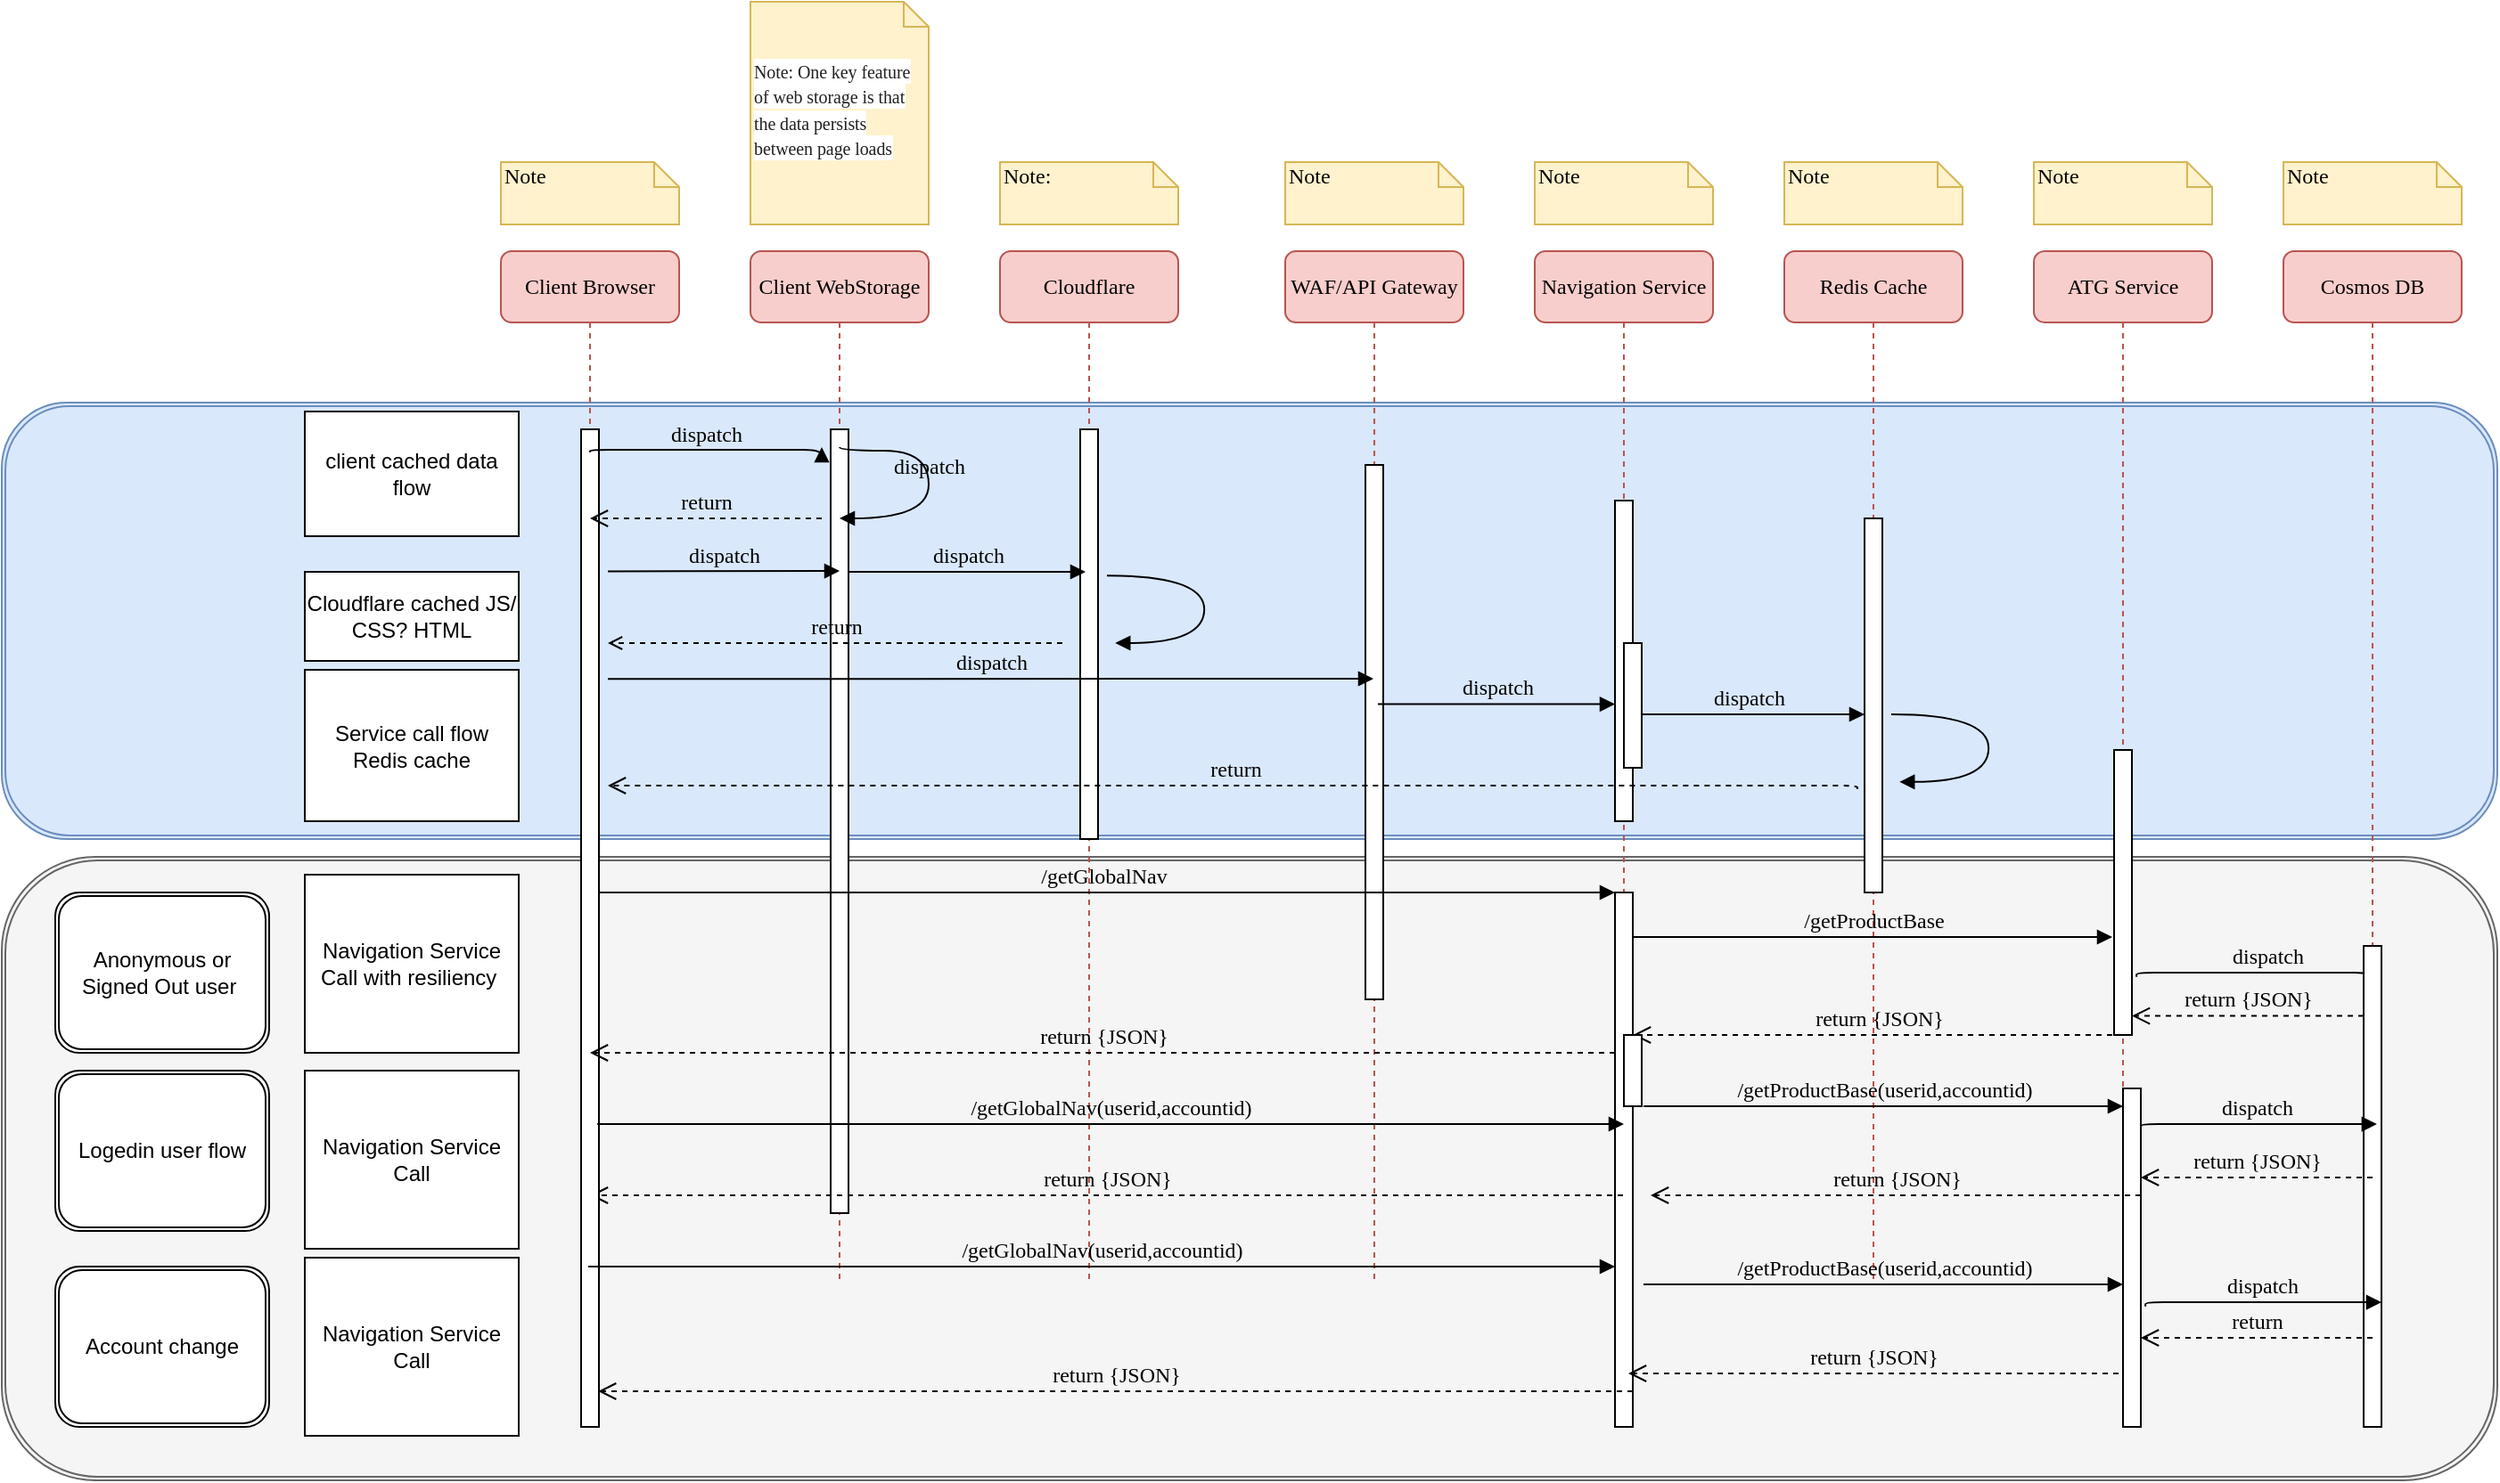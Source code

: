 <mxfile version="14.7.6" type="github">
  <diagram name="Page-1" id="13e1069c-82ec-6db2-03f1-153e76fe0fe0">
    <mxGraphModel dx="2583" dy="1631" grid="1" gridSize="10" guides="1" tooltips="1" connect="1" arrows="1" fold="1" page="1" pageScale="1" pageWidth="1100" pageHeight="850" background="none" math="0" shadow="0">
      <root>
        <mxCell id="0" />
        <mxCell id="1" parent="0" />
        <mxCell id="yelbldS1KdPnHRLMAt5i-46" value="" style="shape=ext;double=1;rounded=1;whiteSpace=wrap;html=1;verticalAlign=middle;fillColor=#f5f5f5;strokeColor=#666666;fontColor=#333333;" vertex="1" parent="1">
          <mxGeometry x="-320" y="420" width="1400" height="350" as="geometry" />
        </mxCell>
        <mxCell id="yelbldS1KdPnHRLMAt5i-44" value="" style="shape=ext;double=1;rounded=1;whiteSpace=wrap;html=1;verticalAlign=middle;fillColor=#dae8fc;strokeColor=#6c8ebf;" vertex="1" parent="1">
          <mxGeometry x="-320" y="165" width="1400" height="245" as="geometry" />
        </mxCell>
        <mxCell id="yelbldS1KdPnHRLMAt5i-15" value="" style="html=1;verticalAlign=bottom;endArrow=block;labelBackgroundColor=none;fontFamily=Verdana;fontSize=12;elbow=vertical;edgeStyle=orthogonalEdgeStyle;curved=1;entryX=1;entryY=0.286;entryPerimeter=0;exitX=1.038;exitY=0.345;exitPerimeter=0;" edge="1" parent="1">
          <mxGeometry x="-0.233" y="25" relative="1" as="geometry">
            <mxPoint x="300.0" y="262.08" as="sourcePoint" />
            <mxPoint x="304.62" y="300.0" as="targetPoint" />
            <Array as="points">
              <mxPoint x="354.62" y="261.98" />
              <mxPoint x="354.62" y="299.98" />
            </Array>
            <mxPoint as="offset" />
          </mxGeometry>
        </mxCell>
        <mxCell id="7baba1c4bc27f4b0-2" value="Cloudflare" style="shape=umlLifeline;perimeter=lifelinePerimeter;whiteSpace=wrap;html=1;container=1;collapsible=0;recursiveResize=0;outlineConnect=0;rounded=1;shadow=0;comic=0;labelBackgroundColor=none;strokeWidth=1;fontFamily=Verdana;fontSize=12;align=center;fillColor=#f8cecc;strokeColor=#b85450;" parent="1" vertex="1">
          <mxGeometry x="240" y="80" width="100" height="580" as="geometry" />
        </mxCell>
        <mxCell id="7baba1c4bc27f4b0-10" value="" style="html=1;points=[];perimeter=orthogonalPerimeter;rounded=0;shadow=0;comic=0;labelBackgroundColor=none;strokeWidth=1;fontFamily=Verdana;fontSize=12;align=center;" parent="7baba1c4bc27f4b0-2" vertex="1">
          <mxGeometry x="45" y="100" width="10" height="230" as="geometry" />
        </mxCell>
        <mxCell id="7baba1c4bc27f4b0-3" value="WAF/API Gateway" style="shape=umlLifeline;perimeter=lifelinePerimeter;whiteSpace=wrap;html=1;container=1;collapsible=0;recursiveResize=0;outlineConnect=0;rounded=1;shadow=0;comic=0;labelBackgroundColor=none;strokeWidth=1;fontFamily=Verdana;fontSize=12;align=center;fillColor=#f8cecc;strokeColor=#b85450;" parent="1" vertex="1">
          <mxGeometry x="400" y="80" width="100" height="580" as="geometry" />
        </mxCell>
        <mxCell id="7baba1c4bc27f4b0-13" value="" style="html=1;points=[];perimeter=orthogonalPerimeter;rounded=0;shadow=0;comic=0;labelBackgroundColor=none;strokeWidth=1;fontFamily=Verdana;fontSize=12;align=center;" parent="7baba1c4bc27f4b0-3" vertex="1">
          <mxGeometry x="45" y="120" width="10" height="300" as="geometry" />
        </mxCell>
        <mxCell id="7baba1c4bc27f4b0-4" value="Navigation Service" style="shape=umlLifeline;perimeter=lifelinePerimeter;whiteSpace=wrap;html=1;container=1;collapsible=0;recursiveResize=0;outlineConnect=0;rounded=1;shadow=0;comic=0;labelBackgroundColor=none;strokeWidth=1;fontFamily=Verdana;fontSize=12;align=center;fillColor=#f8cecc;strokeColor=#b85450;" parent="1" vertex="1">
          <mxGeometry x="540" y="80" width="100" height="580" as="geometry" />
        </mxCell>
        <mxCell id="7baba1c4bc27f4b0-5" value="Redis Cache" style="shape=umlLifeline;perimeter=lifelinePerimeter;whiteSpace=wrap;html=1;container=1;collapsible=0;recursiveResize=0;outlineConnect=0;rounded=1;shadow=0;comic=0;labelBackgroundColor=none;strokeWidth=1;fontFamily=Verdana;fontSize=12;align=center;fillColor=#f8cecc;strokeColor=#b85450;" parent="1" vertex="1">
          <mxGeometry x="680" y="80" width="100" height="580" as="geometry" />
        </mxCell>
        <mxCell id="7baba1c4bc27f4b0-6" value="ATG Service" style="shape=umlLifeline;perimeter=lifelinePerimeter;whiteSpace=wrap;html=1;container=1;collapsible=0;recursiveResize=0;outlineConnect=0;rounded=1;shadow=0;comic=0;labelBackgroundColor=none;strokeWidth=1;fontFamily=Verdana;fontSize=12;align=center;fillColor=#f8cecc;strokeColor=#b85450;" parent="1" vertex="1">
          <mxGeometry x="820" y="80" width="100" height="580" as="geometry" />
        </mxCell>
        <mxCell id="7baba1c4bc27f4b0-7" value="Cosmos DB" style="shape=umlLifeline;perimeter=lifelinePerimeter;whiteSpace=wrap;html=1;container=1;collapsible=0;recursiveResize=0;outlineConnect=0;rounded=1;shadow=0;comic=0;labelBackgroundColor=none;strokeWidth=1;fontFamily=Verdana;fontSize=12;align=center;fillColor=#f8cecc;strokeColor=#b85450;" parent="1" vertex="1">
          <mxGeometry x="960" y="80" width="100" height="580" as="geometry" />
        </mxCell>
        <mxCell id="7baba1c4bc27f4b0-8" value="Client WebStorage" style="shape=umlLifeline;perimeter=lifelinePerimeter;whiteSpace=wrap;html=1;container=1;collapsible=0;recursiveResize=0;outlineConnect=0;rounded=1;shadow=0;comic=0;labelBackgroundColor=none;strokeWidth=1;fontFamily=Verdana;fontSize=12;align=center;fillColor=#f8cecc;strokeColor=#b85450;" parent="1" vertex="1">
          <mxGeometry x="100" y="80" width="100" height="580" as="geometry" />
        </mxCell>
        <mxCell id="7baba1c4bc27f4b0-9" value="" style="html=1;points=[];perimeter=orthogonalPerimeter;rounded=0;shadow=0;comic=0;labelBackgroundColor=none;strokeWidth=1;fontFamily=Verdana;fontSize=12;align=center;" parent="7baba1c4bc27f4b0-8" vertex="1">
          <mxGeometry x="45" y="100" width="10" height="440" as="geometry" />
        </mxCell>
        <mxCell id="7baba1c4bc27f4b0-16" value="" style="html=1;points=[];perimeter=orthogonalPerimeter;rounded=0;shadow=0;comic=0;labelBackgroundColor=none;strokeWidth=1;fontFamily=Verdana;fontSize=12;align=center;" parent="1" vertex="1">
          <mxGeometry x="585" y="220" width="10" height="180" as="geometry" />
        </mxCell>
        <mxCell id="7baba1c4bc27f4b0-17" value="dispatch" style="html=1;verticalAlign=bottom;endArrow=block;labelBackgroundColor=none;fontFamily=Verdana;fontSize=12;edgeStyle=elbowEdgeStyle;elbow=vertical;entryX=0.5;entryY=0.115;entryDx=0;entryDy=0;entryPerimeter=0;exitX=1.257;exitY=0.796;exitDx=0;exitDy=0;exitPerimeter=0;" parent="1" source="yelbldS1KdPnHRLMAt5i-22" target="7baba1c4bc27f4b0-25" edge="1">
          <mxGeometry relative="1" as="geometry">
            <mxPoint x="510" y="220" as="sourcePoint" />
            <Array as="points">
              <mxPoint x="900" y="485" />
              <mxPoint x="870" y="355" />
              <mxPoint x="550" y="210" />
              <mxPoint x="460" y="220" />
            </Array>
            <mxPoint x="980" y="453" as="targetPoint" />
          </mxGeometry>
        </mxCell>
        <mxCell id="7baba1c4bc27f4b0-19" value="" style="html=1;points=[];perimeter=orthogonalPerimeter;rounded=0;shadow=0;comic=0;labelBackgroundColor=none;strokeWidth=1;fontFamily=Verdana;fontSize=12;align=center;" parent="1" vertex="1">
          <mxGeometry x="725" y="230" width="10" height="210" as="geometry" />
        </mxCell>
        <mxCell id="7baba1c4bc27f4b0-20" value="dispatch" style="html=1;verticalAlign=bottom;endArrow=block;labelBackgroundColor=none;fontFamily=Verdana;fontSize=12;edgeStyle=elbowEdgeStyle;elbow=vertical;" parent="1" source="7baba1c4bc27f4b0-16" edge="1">
          <mxGeometry relative="1" as="geometry">
            <mxPoint x="650" y="230" as="sourcePoint" />
            <mxPoint x="725" y="340" as="targetPoint" />
            <Array as="points">
              <mxPoint x="650" y="340" />
            </Array>
          </mxGeometry>
        </mxCell>
        <mxCell id="7baba1c4bc27f4b0-22" value="" style="html=1;points=[];perimeter=orthogonalPerimeter;rounded=0;shadow=0;comic=0;labelBackgroundColor=none;strokeWidth=1;fontFamily=Verdana;fontSize=12;align=center;" parent="1" vertex="1">
          <mxGeometry x="585" y="440" width="10" height="300" as="geometry" />
        </mxCell>
        <mxCell id="7baba1c4bc27f4b0-23" value="/getGlobalNav" style="html=1;verticalAlign=bottom;endArrow=block;entryX=0;entryY=0;labelBackgroundColor=none;fontFamily=Verdana;fontSize=12;" parent="1" source="yelbldS1KdPnHRLMAt5i-2" target="7baba1c4bc27f4b0-22" edge="1">
          <mxGeometry relative="1" as="geometry">
            <mxPoint x="510" y="420" as="sourcePoint" />
          </mxGeometry>
        </mxCell>
        <mxCell id="7baba1c4bc27f4b0-25" value="" style="html=1;points=[];perimeter=orthogonalPerimeter;rounded=0;shadow=0;comic=0;labelBackgroundColor=none;strokeColor=#000000;strokeWidth=1;fillColor=#FFFFFF;fontFamily=Verdana;fontSize=12;fontColor=#000000;align=center;" parent="1" vertex="1">
          <mxGeometry x="1005" y="470" width="10" height="270" as="geometry" />
        </mxCell>
        <mxCell id="7baba1c4bc27f4b0-26" value="/getProductBase" style="html=1;verticalAlign=bottom;endArrow=block;labelBackgroundColor=none;fontFamily=Verdana;fontSize=12;" parent="1" source="7baba1c4bc27f4b0-22" edge="1">
          <mxGeometry relative="1" as="geometry">
            <mxPoint x="930" y="340" as="sourcePoint" />
            <mxPoint x="864" y="465" as="targetPoint" />
            <Array as="points">
              <mxPoint x="740" y="465" />
            </Array>
          </mxGeometry>
        </mxCell>
        <mxCell id="7baba1c4bc27f4b0-27" value="return {JSON}" style="html=1;verticalAlign=bottom;endArrow=open;dashed=1;endSize=8;labelBackgroundColor=none;fontFamily=Verdana;fontSize=12;" parent="1" target="7baba1c4bc27f4b0-22" edge="1">
          <mxGeometry relative="1" as="geometry">
            <mxPoint x="930" y="416" as="targetPoint" />
            <mxPoint x="870" y="520" as="sourcePoint" />
            <Array as="points">
              <mxPoint x="760" y="520" />
            </Array>
          </mxGeometry>
        </mxCell>
        <mxCell id="7baba1c4bc27f4b0-28" value="" style="html=1;points=[];perimeter=orthogonalPerimeter;rounded=0;shadow=0;comic=0;labelBackgroundColor=none;strokeWidth=1;fontFamily=Verdana;fontSize=12;align=center;" parent="1" vertex="1">
          <mxGeometry x="870" y="550" width="10" height="190" as="geometry" />
        </mxCell>
        <mxCell id="7baba1c4bc27f4b0-30" value="return {JSON}" style="html=1;verticalAlign=bottom;endArrow=open;dashed=1;endSize=8;labelBackgroundColor=none;fontFamily=Verdana;fontSize=12;edgeStyle=elbowEdgeStyle;elbow=vertical;" parent="1" source="7baba1c4bc27f4b0-4" target="yelbldS1KdPnHRLMAt5i-2" edge="1">
          <mxGeometry relative="1" as="geometry">
            <mxPoint x="800" y="626" as="targetPoint" />
            <Array as="points">
              <mxPoint x="230" y="610" />
              <mxPoint x="570" y="600" />
            </Array>
          </mxGeometry>
        </mxCell>
        <mxCell id="7baba1c4bc27f4b0-11" value="dispatch" style="html=1;verticalAlign=bottom;endArrow=block;labelBackgroundColor=none;fontFamily=Verdana;fontSize=12;edgeStyle=elbowEdgeStyle;elbow=vertical;" parent="1" source="7baba1c4bc27f4b0-9" edge="1">
          <mxGeometry relative="1" as="geometry">
            <mxPoint x="220" y="190" as="sourcePoint" />
            <mxPoint x="288" y="260" as="targetPoint" />
            <Array as="points">
              <mxPoint x="240" y="260" />
              <mxPoint x="180" y="200" />
            </Array>
          </mxGeometry>
        </mxCell>
        <mxCell id="7baba1c4bc27f4b0-34" value="" style="html=1;points=[];perimeter=orthogonalPerimeter;rounded=0;shadow=0;comic=0;labelBackgroundColor=none;strokeWidth=1;fontFamily=Verdana;fontSize=12;align=center;" parent="1" vertex="1">
          <mxGeometry x="590" y="300" width="10" height="70" as="geometry" />
        </mxCell>
        <mxCell id="7baba1c4bc27f4b0-37" value="" style="html=1;points=[];perimeter=orthogonalPerimeter;rounded=0;shadow=0;comic=0;labelBackgroundColor=none;strokeWidth=1;fontFamily=Verdana;fontSize=12;align=center;" parent="1" vertex="1">
          <mxGeometry x="590" y="520" width="10" height="40" as="geometry" />
        </mxCell>
        <mxCell id="7baba1c4bc27f4b0-40" value="&lt;span style=&quot;color: rgb(33 , 33 , 33) ; font-family: &amp;#34;arial&amp;#34; , , sans-serif ; letter-spacing: -0.044px ; background-color: rgb(255 , 255 , 255)&quot;&gt;&lt;font style=&quot;font-size: 10px&quot;&gt;Note: One key feature of web storage is that the data persists between page loads&lt;/font&gt;&lt;/span&gt;" style="shape=note;whiteSpace=wrap;html=1;size=14;verticalAlign=middle;align=left;spacingTop=-6;rounded=0;shadow=0;comic=0;labelBackgroundColor=none;strokeWidth=1;fontFamily=Verdana;fontSize=12;fillColor=#fff2cc;strokeColor=#d6b656;" parent="1" vertex="1">
          <mxGeometry x="100" y="-60" width="100" height="125" as="geometry" />
        </mxCell>
        <mxCell id="7baba1c4bc27f4b0-41" value="Note:&amp;nbsp;" style="shape=note;whiteSpace=wrap;html=1;size=14;verticalAlign=top;align=left;spacingTop=-6;rounded=0;shadow=0;comic=0;labelBackgroundColor=none;strokeWidth=1;fontFamily=Verdana;fontSize=12;fillColor=#fff2cc;strokeColor=#d6b656;" parent="1" vertex="1">
          <mxGeometry x="240" y="30" width="100" height="35" as="geometry" />
        </mxCell>
        <mxCell id="7baba1c4bc27f4b0-42" value="Note" style="shape=note;whiteSpace=wrap;html=1;size=14;verticalAlign=top;align=left;spacingTop=-6;rounded=0;shadow=0;comic=0;labelBackgroundColor=none;strokeWidth=1;fontFamily=Verdana;fontSize=12;fillColor=#fff2cc;strokeColor=#d6b656;" parent="1" vertex="1">
          <mxGeometry x="400" y="30" width="100" height="35" as="geometry" />
        </mxCell>
        <mxCell id="7baba1c4bc27f4b0-43" value="Note" style="shape=note;whiteSpace=wrap;html=1;size=14;verticalAlign=top;align=left;spacingTop=-6;rounded=0;shadow=0;comic=0;labelBackgroundColor=none;strokeWidth=1;fontFamily=Verdana;fontSize=12;fillColor=#fff2cc;strokeColor=#d6b656;" parent="1" vertex="1">
          <mxGeometry x="540" y="30" width="100" height="35" as="geometry" />
        </mxCell>
        <mxCell id="7baba1c4bc27f4b0-44" value="Note" style="shape=note;whiteSpace=wrap;html=1;size=14;verticalAlign=top;align=left;spacingTop=-6;rounded=0;shadow=0;comic=0;labelBackgroundColor=none;strokeWidth=1;fontFamily=Verdana;fontSize=12;fillColor=#fff2cc;strokeColor=#d6b656;" parent="1" vertex="1">
          <mxGeometry x="680" y="30" width="100" height="35" as="geometry" />
        </mxCell>
        <mxCell id="7baba1c4bc27f4b0-45" value="Note" style="shape=note;whiteSpace=wrap;html=1;size=14;verticalAlign=top;align=left;spacingTop=-6;rounded=0;shadow=0;comic=0;labelBackgroundColor=none;strokeWidth=1;fontFamily=Verdana;fontSize=12;fillColor=#fff2cc;strokeColor=#d6b656;" parent="1" vertex="1">
          <mxGeometry x="820" y="30" width="100" height="35" as="geometry" />
        </mxCell>
        <mxCell id="7baba1c4bc27f4b0-46" value="Note" style="shape=note;whiteSpace=wrap;html=1;size=14;verticalAlign=top;align=left;spacingTop=-6;rounded=0;shadow=0;comic=0;labelBackgroundColor=none;strokeWidth=1;fontFamily=Verdana;fontSize=12;fillColor=#fff2cc;strokeColor=#d6b656;" parent="1" vertex="1">
          <mxGeometry x="960" y="30" width="100" height="35" as="geometry" />
        </mxCell>
        <mxCell id="yelbldS1KdPnHRLMAt5i-1" value="Anonymous or Signed Out user&amp;nbsp;" style="shape=ext;double=1;rounded=1;whiteSpace=wrap;html=1;" vertex="1" parent="1">
          <mxGeometry x="-290" y="440" width="120" height="90" as="geometry" />
        </mxCell>
        <mxCell id="yelbldS1KdPnHRLMAt5i-2" value="Client Browser" style="shape=umlLifeline;perimeter=lifelinePerimeter;whiteSpace=wrap;html=1;container=1;collapsible=0;recursiveResize=0;outlineConnect=0;rounded=1;shadow=0;comic=0;labelBackgroundColor=none;strokeWidth=1;fontFamily=Verdana;fontSize=12;align=center;fillColor=#f8cecc;strokeColor=#b85450;" vertex="1" parent="1">
          <mxGeometry x="-40" y="80" width="100" height="660" as="geometry" />
        </mxCell>
        <mxCell id="yelbldS1KdPnHRLMAt5i-3" value="" style="html=1;points=[];perimeter=orthogonalPerimeter;rounded=0;shadow=0;comic=0;labelBackgroundColor=none;strokeWidth=1;fontFamily=Verdana;fontSize=12;align=center;" vertex="1" parent="yelbldS1KdPnHRLMAt5i-2">
          <mxGeometry x="45" y="100" width="10" height="560" as="geometry" />
        </mxCell>
        <mxCell id="yelbldS1KdPnHRLMAt5i-4" value="Note" style="shape=note;whiteSpace=wrap;html=1;size=14;verticalAlign=top;align=left;spacingTop=-6;rounded=0;shadow=0;comic=0;labelBackgroundColor=none;strokeWidth=1;fontFamily=Verdana;fontSize=12;fillColor=#fff2cc;strokeColor=#d6b656;" vertex="1" parent="1">
          <mxGeometry x="-40" y="30" width="100" height="35" as="geometry" />
        </mxCell>
        <mxCell id="yelbldS1KdPnHRLMAt5i-5" value="dispatch" style="html=1;verticalAlign=bottom;endArrow=block;labelBackgroundColor=none;fontFamily=Verdana;fontSize=12;edgeStyle=elbowEdgeStyle;elbow=vertical;exitX=0.5;exitY=0.023;exitDx=0;exitDy=0;exitPerimeter=0;" edge="1" parent="1" source="yelbldS1KdPnHRLMAt5i-3">
          <mxGeometry relative="1" as="geometry">
            <mxPoint x="20" y="190.429" as="sourcePoint" />
            <mxPoint x="140" y="190" as="targetPoint" />
          </mxGeometry>
        </mxCell>
        <mxCell id="yelbldS1KdPnHRLMAt5i-6" value="return" style="html=1;verticalAlign=bottom;endArrow=open;dashed=1;endSize=8;labelBackgroundColor=none;fontFamily=Verdana;fontSize=12;edgeStyle=elbowEdgeStyle;elbow=vertical;exitX=-0.4;exitY=0.724;exitDx=0;exitDy=0;exitPerimeter=0;" edge="1" parent="1" source="7baba1c4bc27f4b0-19">
          <mxGeometry relative="1" as="geometry">
            <mxPoint x="20" y="380" as="targetPoint" />
            <Array as="points">
              <mxPoint x="800" y="380" />
              <mxPoint x="830" y="380" />
            </Array>
            <mxPoint x="860" y="380" as="sourcePoint" />
          </mxGeometry>
        </mxCell>
        <mxCell id="yelbldS1KdPnHRLMAt5i-7" value="dispatch" style="html=1;verticalAlign=bottom;endArrow=block;labelBackgroundColor=none;fontFamily=Verdana;fontSize=12;elbow=vertical;edgeStyle=orthogonalEdgeStyle;curved=1;entryX=1;entryY=0.286;entryPerimeter=0;" edge="1" parent="1">
          <mxGeometry relative="1" as="geometry">
            <mxPoint x="150" y="190" as="sourcePoint" />
            <mxPoint x="150" y="230.0" as="targetPoint" />
            <Array as="points">
              <mxPoint x="200" y="191.98" />
              <mxPoint x="200" y="229.98" />
            </Array>
          </mxGeometry>
        </mxCell>
        <mxCell id="yelbldS1KdPnHRLMAt5i-8" value="client cached data flow" style="rounded=0;whiteSpace=wrap;html=1;verticalAlign=middle;" vertex="1" parent="1">
          <mxGeometry x="-150" y="170" width="120" height="70" as="geometry" />
        </mxCell>
        <mxCell id="yelbldS1KdPnHRLMAt5i-9" value="return" style="html=1;verticalAlign=bottom;endArrow=open;dashed=1;endSize=8;labelBackgroundColor=none;fontFamily=Verdana;fontSize=12;edgeStyle=elbowEdgeStyle;elbow=vertical;" edge="1" parent="1">
          <mxGeometry relative="1" as="geometry">
            <mxPoint x="10" y="230.0" as="targetPoint" />
            <Array as="points">
              <mxPoint x="85" y="230" />
              <mxPoint x="115" y="230" />
            </Array>
            <mxPoint x="140" y="230.0" as="sourcePoint" />
          </mxGeometry>
        </mxCell>
        <mxCell id="yelbldS1KdPnHRLMAt5i-10" value="Cloudflare cached JS/ CSS? HTML" style="rounded=0;whiteSpace=wrap;html=1;verticalAlign=middle;" vertex="1" parent="1">
          <mxGeometry x="-150" y="260" width="120" height="50" as="geometry" />
        </mxCell>
        <mxCell id="yelbldS1KdPnHRLMAt5i-11" value="dispatch" style="html=1;verticalAlign=bottom;endArrow=block;labelBackgroundColor=none;fontFamily=Verdana;fontSize=12;edgeStyle=elbowEdgeStyle;elbow=vertical;exitX=0.5;exitY=0.023;exitDx=0;exitDy=0;exitPerimeter=0;" edge="1" parent="1">
          <mxGeometry relative="1" as="geometry">
            <mxPoint x="20" y="259.7" as="sourcePoint" />
            <mxPoint x="150" y="259.58" as="targetPoint" />
          </mxGeometry>
        </mxCell>
        <mxCell id="yelbldS1KdPnHRLMAt5i-16" value="return" style="html=1;verticalAlign=bottom;endArrow=open;dashed=1;labelBackgroundColor=none;fontFamily=Verdana;fontSize=12;edgeStyle=elbowEdgeStyle;elbow=vertical;" edge="1" parent="1">
          <mxGeometry relative="1" as="geometry">
            <mxPoint x="20" y="300" as="targetPoint" />
            <Array as="points" />
            <mxPoint x="275" y="300" as="sourcePoint" />
          </mxGeometry>
        </mxCell>
        <mxCell id="yelbldS1KdPnHRLMAt5i-17" value="Service call flow Redis cache" style="rounded=0;whiteSpace=wrap;html=1;verticalAlign=middle;" vertex="1" parent="1">
          <mxGeometry x="-150" y="315" width="120" height="85" as="geometry" />
        </mxCell>
        <mxCell id="yelbldS1KdPnHRLMAt5i-19" value="dispatch" style="html=1;verticalAlign=bottom;endArrow=block;labelBackgroundColor=none;fontFamily=Verdana;fontSize=12;edgeStyle=elbowEdgeStyle;elbow=vertical;exitX=0.5;exitY=0.023;exitDx=0;exitDy=0;exitPerimeter=0;" edge="1" parent="1" target="7baba1c4bc27f4b0-3">
          <mxGeometry relative="1" as="geometry">
            <mxPoint x="20" y="320.12" as="sourcePoint" />
            <mxPoint x="150" y="320.0" as="targetPoint" />
          </mxGeometry>
        </mxCell>
        <mxCell id="yelbldS1KdPnHRLMAt5i-20" value="dispatch" style="html=1;verticalAlign=bottom;endArrow=block;labelBackgroundColor=none;fontFamily=Verdana;fontSize=12;edgeStyle=elbowEdgeStyle;elbow=vertical;" edge="1" parent="1">
          <mxGeometry relative="1" as="geometry">
            <mxPoint x="452" y="334.29" as="sourcePoint" />
            <mxPoint x="585" y="334.29" as="targetPoint" />
            <Array as="points">
              <mxPoint x="537" y="334.29" />
              <mxPoint x="477" y="274.29" />
            </Array>
          </mxGeometry>
        </mxCell>
        <mxCell id="yelbldS1KdPnHRLMAt5i-22" value="" style="html=1;points=[];perimeter=orthogonalPerimeter;rounded=0;shadow=0;comic=0;labelBackgroundColor=none;strokeWidth=1;fontFamily=Verdana;fontSize=12;align=center;" vertex="1" parent="1">
          <mxGeometry x="865" y="360" width="10" height="160" as="geometry" />
        </mxCell>
        <mxCell id="yelbldS1KdPnHRLMAt5i-23" value="" style="html=1;verticalAlign=bottom;endArrow=block;labelBackgroundColor=none;fontFamily=Verdana;fontSize=12;elbow=vertical;edgeStyle=orthogonalEdgeStyle;curved=1;entryX=1;entryY=0.286;entryPerimeter=0;exitX=1.038;exitY=0.345;exitPerimeter=0;" edge="1" parent="1">
          <mxGeometry x="-0.233" y="25" relative="1" as="geometry">
            <mxPoint x="740" y="340.0" as="sourcePoint" />
            <mxPoint x="744.62" y="377.92" as="targetPoint" />
            <Array as="points">
              <mxPoint x="794.62" y="339.9" />
              <mxPoint x="794.62" y="377.9" />
            </Array>
            <mxPoint as="offset" />
          </mxGeometry>
        </mxCell>
        <mxCell id="yelbldS1KdPnHRLMAt5i-25" value="Navigation Service Call with resiliency&amp;nbsp;" style="rounded=0;whiteSpace=wrap;html=1;verticalAlign=middle;" vertex="1" parent="1">
          <mxGeometry x="-150" y="430" width="120" height="100" as="geometry" />
        </mxCell>
        <mxCell id="yelbldS1KdPnHRLMAt5i-26" value="return {JSON}" style="html=1;verticalAlign=bottom;endArrow=open;dashed=1;endSize=8;labelBackgroundColor=none;fontFamily=Verdana;fontSize=12;edgeStyle=elbowEdgeStyle;elbow=vertical;" edge="1" parent="1">
          <mxGeometry relative="1" as="geometry">
            <mxPoint x="875" y="509.29" as="targetPoint" />
            <Array as="points">
              <mxPoint x="950" y="509.29" />
              <mxPoint x="980" y="509.29" />
            </Array>
            <mxPoint x="1005" y="509.29" as="sourcePoint" />
          </mxGeometry>
        </mxCell>
        <mxCell id="yelbldS1KdPnHRLMAt5i-27" value="return {JSON}" style="html=1;verticalAlign=bottom;endArrow=open;dashed=1;endSize=8;labelBackgroundColor=none;fontFamily=Verdana;fontSize=12;edgeStyle=elbowEdgeStyle;elbow=vertical;" edge="1" parent="1">
          <mxGeometry relative="1" as="geometry">
            <mxPoint x="10" y="530" as="targetPoint" />
            <Array as="points">
              <mxPoint x="285" y="530" />
            </Array>
            <mxPoint x="585" y="530" as="sourcePoint" />
          </mxGeometry>
        </mxCell>
        <mxCell id="yelbldS1KdPnHRLMAt5i-28" value="Logedin user flow" style="shape=ext;double=1;rounded=1;whiteSpace=wrap;html=1;" vertex="1" parent="1">
          <mxGeometry x="-290" y="540" width="120" height="90" as="geometry" />
        </mxCell>
        <mxCell id="yelbldS1KdPnHRLMAt5i-29" value="/getProductBase(userid,accountid)" style="html=1;verticalAlign=bottom;endArrow=block;labelBackgroundColor=none;fontFamily=Verdana;fontSize=12;" edge="1" parent="1">
          <mxGeometry relative="1" as="geometry">
            <mxPoint x="601" y="560" as="sourcePoint" />
            <mxPoint x="870.0" y="560" as="targetPoint" />
            <Array as="points">
              <mxPoint x="746" y="560" />
            </Array>
          </mxGeometry>
        </mxCell>
        <mxCell id="yelbldS1KdPnHRLMAt5i-30" value="dispatch" style="html=1;verticalAlign=bottom;endArrow=block;labelBackgroundColor=none;fontFamily=Verdana;fontSize=12;edgeStyle=elbowEdgeStyle;elbow=vertical;entryX=0.5;entryY=0.115;entryDx=0;entryDy=0;entryPerimeter=0;exitX=1.257;exitY=0.796;exitDx=0;exitDy=0;exitPerimeter=0;" edge="1" parent="1">
          <mxGeometry relative="1" as="geometry">
            <mxPoint x="880.0" y="572.41" as="sourcePoint" />
            <Array as="points">
              <mxPoint x="902.43" y="570.05" />
              <mxPoint x="872.43" y="440.05" />
              <mxPoint x="552.43" y="295.05" />
              <mxPoint x="462.43" y="305.05" />
            </Array>
            <mxPoint x="1012.43" y="570.0" as="targetPoint" />
          </mxGeometry>
        </mxCell>
        <mxCell id="yelbldS1KdPnHRLMAt5i-31" value="return {JSON}" style="html=1;verticalAlign=bottom;endArrow=open;dashed=1;endSize=8;labelBackgroundColor=none;fontFamily=Verdana;fontSize=12;edgeStyle=elbowEdgeStyle;elbow=vertical;" edge="1" parent="1">
          <mxGeometry relative="1" as="geometry">
            <mxPoint x="880" y="600" as="targetPoint" />
            <Array as="points">
              <mxPoint x="985" y="600" />
            </Array>
            <mxPoint x="1010" y="600" as="sourcePoint" />
          </mxGeometry>
        </mxCell>
        <mxCell id="yelbldS1KdPnHRLMAt5i-32" value="return {JSON}" style="html=1;verticalAlign=bottom;endArrow=open;dashed=1;endSize=8;labelBackgroundColor=none;fontFamily=Verdana;fontSize=12;" edge="1" parent="1">
          <mxGeometry relative="1" as="geometry">
            <mxPoint x="605" y="610" as="targetPoint" />
            <mxPoint x="880" y="610" as="sourcePoint" />
            <Array as="points">
              <mxPoint x="770" y="610" />
            </Array>
          </mxGeometry>
        </mxCell>
        <mxCell id="yelbldS1KdPnHRLMAt5i-33" value="Account change" style="shape=ext;double=1;rounded=1;whiteSpace=wrap;html=1;" vertex="1" parent="1">
          <mxGeometry x="-290" y="650" width="120" height="90" as="geometry" />
        </mxCell>
        <mxCell id="yelbldS1KdPnHRLMAt5i-35" value="/getGlobalNav(userid,accountid)" style="html=1;verticalAlign=bottom;endArrow=block;entryX=0;entryY=0;labelBackgroundColor=none;fontFamily=Verdana;fontSize=12;" edge="1" parent="1">
          <mxGeometry relative="1" as="geometry">
            <mxPoint x="14.071" y="570.0" as="sourcePoint" />
            <mxPoint x="590" y="570.0" as="targetPoint" />
          </mxGeometry>
        </mxCell>
        <mxCell id="yelbldS1KdPnHRLMAt5i-36" value="/getGlobalNav(userid,accountid)" style="html=1;verticalAlign=bottom;endArrow=block;entryX=0;entryY=0;labelBackgroundColor=none;fontFamily=Verdana;fontSize=12;" edge="1" parent="1">
          <mxGeometry relative="1" as="geometry">
            <mxPoint x="9.071" y="650.0" as="sourcePoint" />
            <mxPoint x="585" y="650.0" as="targetPoint" />
          </mxGeometry>
        </mxCell>
        <mxCell id="yelbldS1KdPnHRLMAt5i-37" value="/getProductBase(userid,accountid)" style="html=1;verticalAlign=bottom;endArrow=block;labelBackgroundColor=none;fontFamily=Verdana;fontSize=12;" edge="1" parent="1">
          <mxGeometry relative="1" as="geometry">
            <mxPoint x="601" y="660" as="sourcePoint" />
            <mxPoint x="870.0" y="660" as="targetPoint" />
            <Array as="points" />
          </mxGeometry>
        </mxCell>
        <mxCell id="yelbldS1KdPnHRLMAt5i-38" value="dispatch" style="html=1;verticalAlign=bottom;endArrow=block;labelBackgroundColor=none;fontFamily=Verdana;fontSize=12;edgeStyle=elbowEdgeStyle;elbow=vertical;entryX=0.5;entryY=0.115;entryDx=0;entryDy=0;entryPerimeter=0;exitX=1.257;exitY=0.796;exitDx=0;exitDy=0;exitPerimeter=0;" edge="1" parent="1">
          <mxGeometry relative="1" as="geometry">
            <mxPoint x="882.57" y="672.41" as="sourcePoint" />
            <Array as="points">
              <mxPoint x="905" y="670.05" />
              <mxPoint x="875" y="540.05" />
              <mxPoint x="555" y="395.05" />
              <mxPoint x="465" y="405.05" />
            </Array>
            <mxPoint x="1015.0" y="670" as="targetPoint" />
          </mxGeometry>
        </mxCell>
        <mxCell id="yelbldS1KdPnHRLMAt5i-39" value="return" style="html=1;verticalAlign=bottom;endArrow=open;dashed=1;endSize=8;labelBackgroundColor=none;fontFamily=Verdana;fontSize=12;edgeStyle=elbowEdgeStyle;elbow=vertical;" edge="1" parent="1">
          <mxGeometry relative="1" as="geometry">
            <mxPoint x="880" y="690" as="targetPoint" />
            <Array as="points">
              <mxPoint x="955" y="690" />
              <mxPoint x="985" y="690" />
            </Array>
            <mxPoint x="1010" y="690" as="sourcePoint" />
          </mxGeometry>
        </mxCell>
        <mxCell id="yelbldS1KdPnHRLMAt5i-40" value="return {JSON}" style="html=1;verticalAlign=bottom;endArrow=open;dashed=1;endSize=8;labelBackgroundColor=none;fontFamily=Verdana;fontSize=12;" edge="1" parent="1">
          <mxGeometry relative="1" as="geometry">
            <mxPoint x="592.5" y="710" as="targetPoint" />
            <mxPoint x="867.5" y="710" as="sourcePoint" />
            <Array as="points">
              <mxPoint x="757.5" y="710" />
            </Array>
          </mxGeometry>
        </mxCell>
        <mxCell id="yelbldS1KdPnHRLMAt5i-41" value="return {JSON}" style="html=1;verticalAlign=bottom;endArrow=open;dashed=1;endSize=8;labelBackgroundColor=none;fontFamily=Verdana;fontSize=12;edgeStyle=elbowEdgeStyle;elbow=vertical;" edge="1" parent="1">
          <mxGeometry relative="1" as="geometry">
            <mxPoint x="14.571" y="720" as="targetPoint" />
            <Array as="points">
              <mxPoint x="235.5" y="720" />
              <mxPoint x="575.5" y="710" />
            </Array>
            <mxPoint x="595" y="720" as="sourcePoint" />
          </mxGeometry>
        </mxCell>
        <mxCell id="yelbldS1KdPnHRLMAt5i-42" value="Navigation Service Call" style="rounded=0;whiteSpace=wrap;html=1;verticalAlign=middle;" vertex="1" parent="1">
          <mxGeometry x="-150" y="540" width="120" height="100" as="geometry" />
        </mxCell>
        <mxCell id="yelbldS1KdPnHRLMAt5i-43" value="Navigation Service Call" style="rounded=0;whiteSpace=wrap;html=1;verticalAlign=middle;" vertex="1" parent="1">
          <mxGeometry x="-150" y="645" width="120" height="100" as="geometry" />
        </mxCell>
      </root>
    </mxGraphModel>
  </diagram>
</mxfile>
